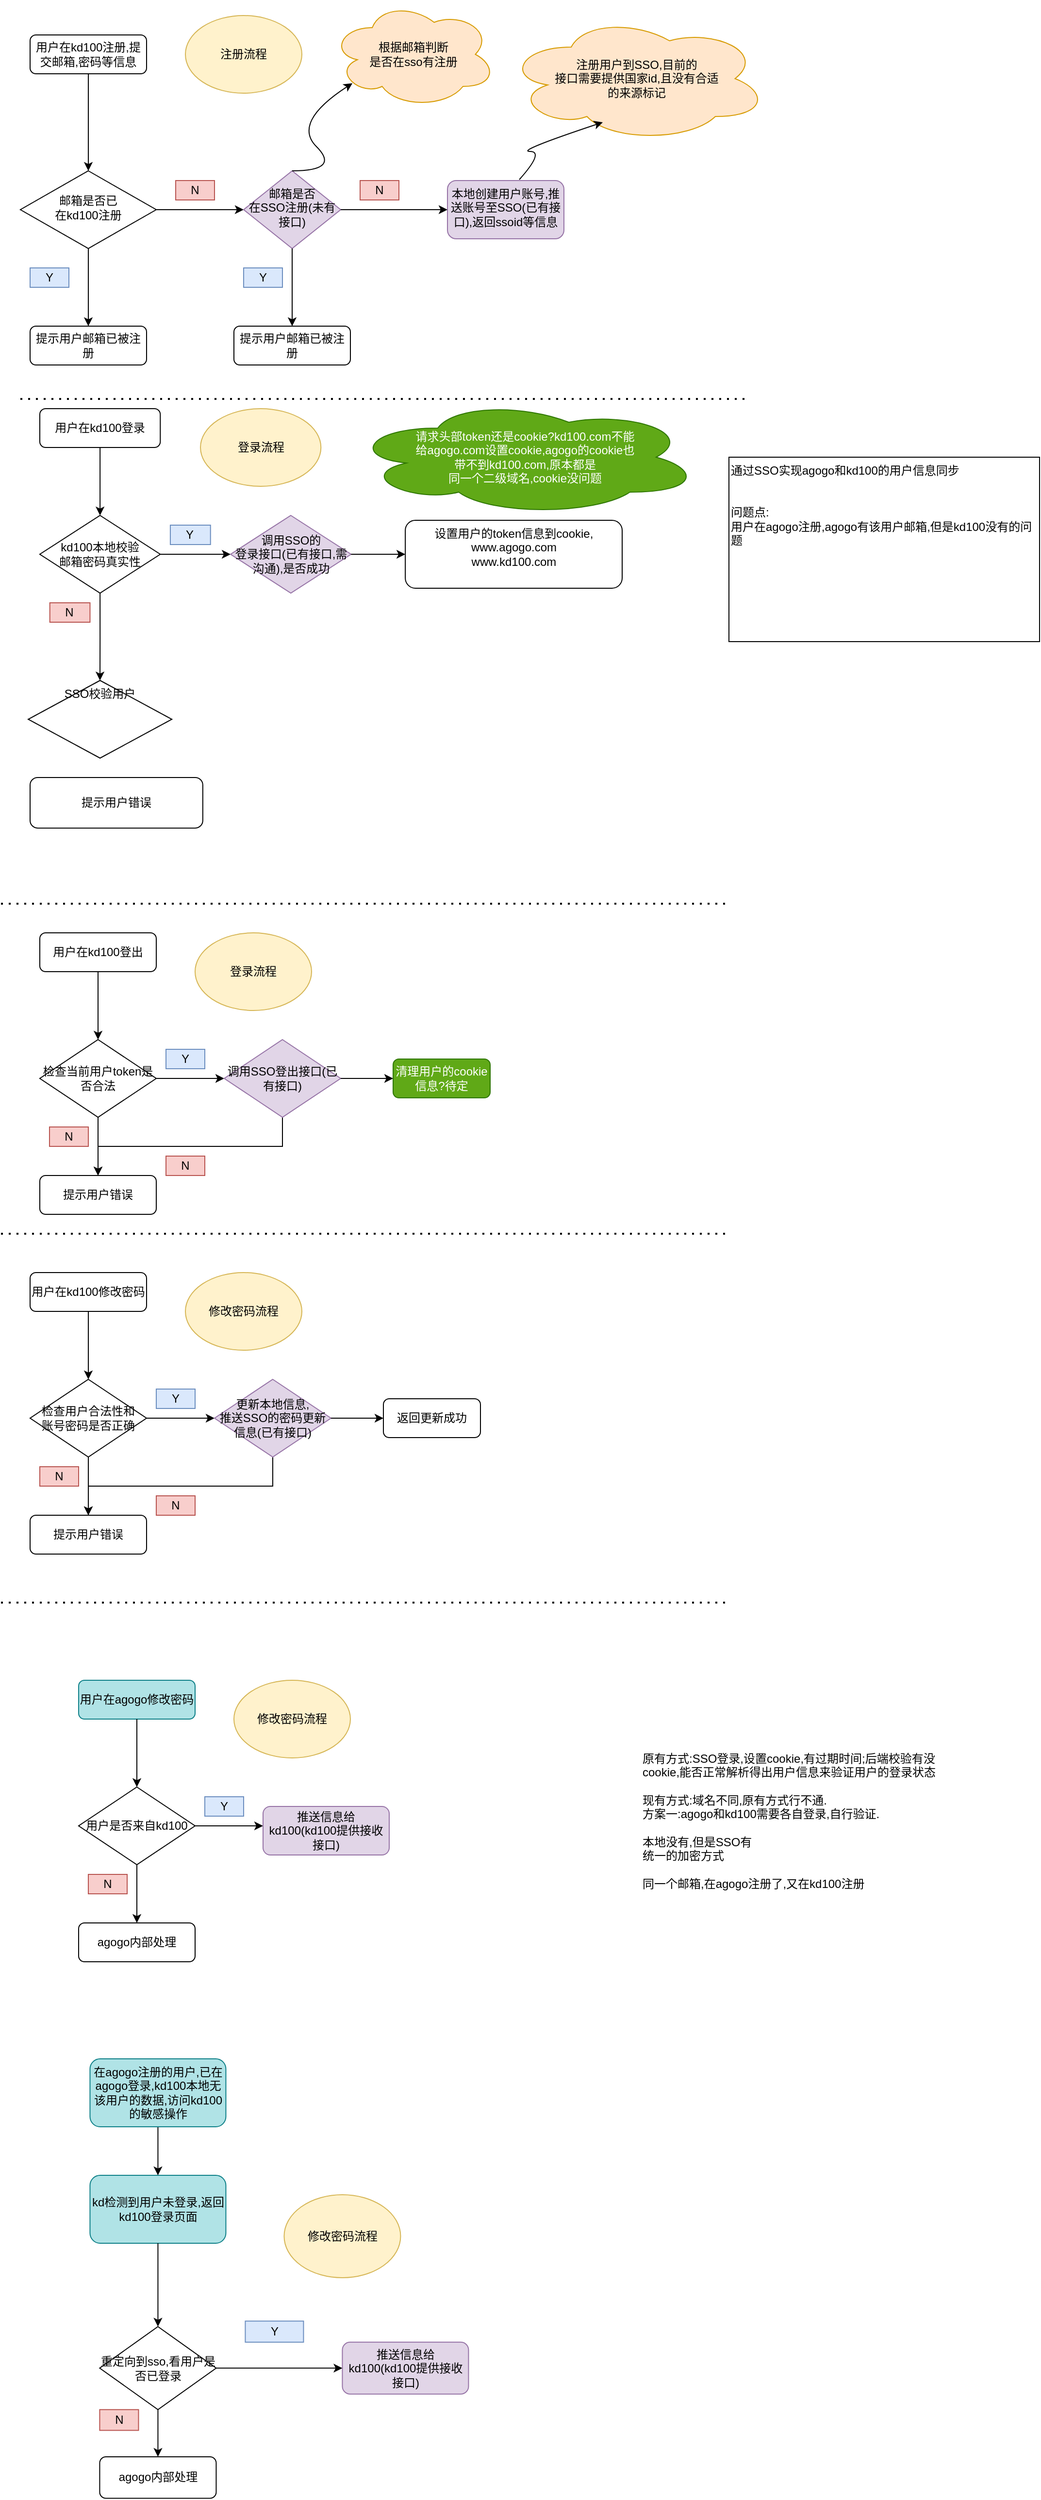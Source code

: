 <mxfile version="14.8.2" type="github">
  <diagram id="C5RBs43oDa-KdzZeNtuy" name="Page-1">
    <mxGraphModel dx="3076" dy="712" grid="1" gridSize="10" guides="1" tooltips="1" connect="1" arrows="1" fold="1" page="1" pageScale="1" pageWidth="1654" pageHeight="2336" math="0" shadow="0">
      <root>
        <mxCell id="WIyWlLk6GJQsqaUBKTNV-0" />
        <mxCell id="WIyWlLk6GJQsqaUBKTNV-1" parent="WIyWlLk6GJQsqaUBKTNV-0" />
        <mxCell id="yOSvcxgq4yjiT3QOHLfB-27" value="" style="group" vertex="1" connectable="0" parent="WIyWlLk6GJQsqaUBKTNV-1">
          <mxGeometry x="20" y="30" width="770" height="375" as="geometry" />
        </mxCell>
        <mxCell id="WIyWlLk6GJQsqaUBKTNV-3" value="用户在kd100注册,提交邮箱,密码等信息" style="rounded=1;whiteSpace=wrap;html=1;fontSize=12;glass=0;strokeWidth=1;shadow=0;" parent="yOSvcxgq4yjiT3QOHLfB-27" vertex="1">
          <mxGeometry x="10" y="35" width="120" height="40" as="geometry" />
        </mxCell>
        <mxCell id="SDEDhps1Sc0b50msGvVq-43" style="edgeStyle=orthogonalEdgeStyle;rounded=0;orthogonalLoop=1;jettySize=auto;html=1;exitX=1;exitY=0.5;exitDx=0;exitDy=0;entryX=0;entryY=0.5;entryDx=0;entryDy=0;" parent="yOSvcxgq4yjiT3QOHLfB-27" source="WIyWlLk6GJQsqaUBKTNV-6" edge="1">
          <mxGeometry relative="1" as="geometry">
            <mxPoint x="230" y="215.0" as="targetPoint" />
          </mxGeometry>
        </mxCell>
        <mxCell id="WIyWlLk6GJQsqaUBKTNV-6" value="&lt;div&gt;邮箱是否已&lt;/div&gt;&lt;div&gt;在kd100注册&lt;/div&gt;" style="rhombus;whiteSpace=wrap;html=1;shadow=0;fontFamily=Helvetica;fontSize=12;align=center;strokeWidth=1;spacing=6;spacingTop=-4;" parent="yOSvcxgq4yjiT3QOHLfB-27" vertex="1">
          <mxGeometry y="175" width="140" height="80" as="geometry" />
        </mxCell>
        <mxCell id="yOSvcxgq4yjiT3QOHLfB-1" style="edgeStyle=orthogonalEdgeStyle;rounded=0;orthogonalLoop=1;jettySize=auto;html=1;exitX=0.5;exitY=1;exitDx=0;exitDy=0;entryX=0.5;entryY=0;entryDx=0;entryDy=0;" edge="1" parent="yOSvcxgq4yjiT3QOHLfB-27" source="WIyWlLk6GJQsqaUBKTNV-3" target="WIyWlLk6GJQsqaUBKTNV-6">
          <mxGeometry relative="1" as="geometry" />
        </mxCell>
        <mxCell id="WIyWlLk6GJQsqaUBKTNV-10" value="&lt;div&gt;邮箱是否&lt;/div&gt;&lt;div&gt;在SSO注册(未有接口)&lt;/div&gt;" style="rhombus;whiteSpace=wrap;html=1;shadow=0;fontFamily=Helvetica;fontSize=12;align=center;strokeWidth=1;spacing=6;spacingTop=-4;fillColor=#e1d5e7;strokeColor=#9673a6;" parent="yOSvcxgq4yjiT3QOHLfB-27" vertex="1">
          <mxGeometry x="230" y="175" width="100" height="80" as="geometry" />
        </mxCell>
        <mxCell id="WIyWlLk6GJQsqaUBKTNV-11" value="提示用户邮箱已被注册" style="rounded=1;whiteSpace=wrap;html=1;fontSize=12;glass=0;strokeWidth=1;shadow=0;" parent="yOSvcxgq4yjiT3QOHLfB-27" vertex="1">
          <mxGeometry x="10" y="335" width="120" height="40" as="geometry" />
        </mxCell>
        <mxCell id="SDEDhps1Sc0b50msGvVq-42" style="edgeStyle=orthogonalEdgeStyle;rounded=0;orthogonalLoop=1;jettySize=auto;html=1;exitX=0.5;exitY=1;exitDx=0;exitDy=0;entryX=0.5;entryY=0;entryDx=0;entryDy=0;" parent="yOSvcxgq4yjiT3QOHLfB-27" source="WIyWlLk6GJQsqaUBKTNV-6" target="WIyWlLk6GJQsqaUBKTNV-11" edge="1">
          <mxGeometry relative="1" as="geometry" />
        </mxCell>
        <mxCell id="SDEDhps1Sc0b50msGvVq-44" value="Y" style="text;html=1;strokeColor=#6c8ebf;fillColor=#dae8fc;align=center;verticalAlign=middle;whiteSpace=wrap;rounded=0;" parent="yOSvcxgq4yjiT3QOHLfB-27" vertex="1">
          <mxGeometry x="10" y="275" width="40" height="20" as="geometry" />
        </mxCell>
        <mxCell id="SDEDhps1Sc0b50msGvVq-45" value="N" style="text;html=1;strokeColor=#b85450;fillColor=#f8cecc;align=center;verticalAlign=middle;whiteSpace=wrap;rounded=0;" parent="yOSvcxgq4yjiT3QOHLfB-27" vertex="1">
          <mxGeometry x="160" y="185" width="40" height="20" as="geometry" />
        </mxCell>
        <mxCell id="SDEDhps1Sc0b50msGvVq-47" value="提示用户邮箱已被注册" style="rounded=1;whiteSpace=wrap;html=1;fontSize=12;glass=0;strokeWidth=1;shadow=0;" parent="yOSvcxgq4yjiT3QOHLfB-27" vertex="1">
          <mxGeometry x="220" y="335" width="120" height="40" as="geometry" />
        </mxCell>
        <mxCell id="SDEDhps1Sc0b50msGvVq-48" style="edgeStyle=orthogonalEdgeStyle;rounded=0;orthogonalLoop=1;jettySize=auto;html=1;exitX=0.5;exitY=1;exitDx=0;exitDy=0;entryX=0.5;entryY=0;entryDx=0;entryDy=0;" parent="yOSvcxgq4yjiT3QOHLfB-27" source="WIyWlLk6GJQsqaUBKTNV-10" target="SDEDhps1Sc0b50msGvVq-47" edge="1">
          <mxGeometry relative="1" as="geometry" />
        </mxCell>
        <mxCell id="SDEDhps1Sc0b50msGvVq-49" value="Y" style="text;html=1;strokeColor=#6c8ebf;fillColor=#dae8fc;align=center;verticalAlign=middle;whiteSpace=wrap;rounded=0;" parent="yOSvcxgq4yjiT3QOHLfB-27" vertex="1">
          <mxGeometry x="230" y="275" width="40" height="20" as="geometry" />
        </mxCell>
        <mxCell id="SDEDhps1Sc0b50msGvVq-50" value="本地创建用户账号,推送账号至SSO(已有接口),返回ssoid等信息" style="rounded=1;whiteSpace=wrap;html=1;align=center;verticalAlign=top;fillColor=#e1d5e7;strokeColor=#9673a6;" parent="yOSvcxgq4yjiT3QOHLfB-27" vertex="1">
          <mxGeometry x="440" y="185" width="120" height="60" as="geometry" />
        </mxCell>
        <mxCell id="SDEDhps1Sc0b50msGvVq-51" style="edgeStyle=orthogonalEdgeStyle;rounded=0;orthogonalLoop=1;jettySize=auto;html=1;exitX=1;exitY=0.5;exitDx=0;exitDy=0;" parent="yOSvcxgq4yjiT3QOHLfB-27" source="WIyWlLk6GJQsqaUBKTNV-10" target="SDEDhps1Sc0b50msGvVq-50" edge="1">
          <mxGeometry relative="1" as="geometry" />
        </mxCell>
        <mxCell id="SDEDhps1Sc0b50msGvVq-52" value="N" style="text;html=1;strokeColor=#b85450;fillColor=#f8cecc;align=center;verticalAlign=middle;whiteSpace=wrap;rounded=0;" parent="yOSvcxgq4yjiT3QOHLfB-27" vertex="1">
          <mxGeometry x="350" y="185" width="40" height="20" as="geometry" />
        </mxCell>
        <mxCell id="yOSvcxgq4yjiT3QOHLfB-0" value="注册流程" style="ellipse;whiteSpace=wrap;html=1;fillColor=#fff2cc;strokeColor=#d6b656;" vertex="1" parent="yOSvcxgq4yjiT3QOHLfB-27">
          <mxGeometry x="170" y="15" width="120" height="80" as="geometry" />
        </mxCell>
        <mxCell id="yOSvcxgq4yjiT3QOHLfB-19" value="&lt;div&gt;根据邮箱判断&lt;/div&gt;&lt;div&gt;是否在sso有注册&lt;/div&gt;" style="ellipse;shape=cloud;whiteSpace=wrap;html=1;fillColor=#ffe6cc;strokeColor=#d79b00;" vertex="1" parent="yOSvcxgq4yjiT3QOHLfB-27">
          <mxGeometry x="320" width="170" height="110" as="geometry" />
        </mxCell>
        <mxCell id="yOSvcxgq4yjiT3QOHLfB-20" value="&lt;div align=&quot;center&quot;&gt;注册用户到SSO,目前的&lt;/div&gt;&lt;div align=&quot;center&quot;&gt;接口需要提供国家id,且没有合适&lt;/div&gt;&lt;div align=&quot;center&quot;&gt;的来源标记&lt;/div&gt;" style="ellipse;shape=cloud;whiteSpace=wrap;html=1;align=center;fillColor=#ffe6cc;strokeColor=#d79b00;" vertex="1" parent="yOSvcxgq4yjiT3QOHLfB-27">
          <mxGeometry x="500" y="15" width="270" height="130" as="geometry" />
        </mxCell>
        <mxCell id="yOSvcxgq4yjiT3QOHLfB-23" value="" style="curved=1;endArrow=classic;html=1;entryX=0.13;entryY=0.77;entryDx=0;entryDy=0;entryPerimeter=0;" edge="1" parent="yOSvcxgq4yjiT3QOHLfB-27" target="yOSvcxgq4yjiT3QOHLfB-19">
          <mxGeometry width="50" height="50" relative="1" as="geometry">
            <mxPoint x="280" y="175" as="sourcePoint" />
            <mxPoint x="330" y="125" as="targetPoint" />
            <Array as="points">
              <mxPoint x="330" y="175" />
              <mxPoint x="280" y="125" />
            </Array>
          </mxGeometry>
        </mxCell>
        <mxCell id="yOSvcxgq4yjiT3QOHLfB-24" value="" style="curved=1;endArrow=classic;html=1;exitX=0.617;exitY=-0.017;exitDx=0;exitDy=0;exitPerimeter=0;" edge="1" parent="yOSvcxgq4yjiT3QOHLfB-27" source="SDEDhps1Sc0b50msGvVq-50">
          <mxGeometry width="50" height="50" relative="1" as="geometry">
            <mxPoint x="510" y="205" as="sourcePoint" />
            <mxPoint x="600" y="125" as="targetPoint" />
            <Array as="points">
              <mxPoint x="540" y="155" />
              <mxPoint x="510" y="155" />
            </Array>
          </mxGeometry>
        </mxCell>
        <mxCell id="yOSvcxgq4yjiT3QOHLfB-28" value="" style="endArrow=none;dashed=1;html=1;dashPattern=1 3;strokeWidth=2;" edge="1" parent="WIyWlLk6GJQsqaUBKTNV-1">
          <mxGeometry width="50" height="50" relative="1" as="geometry">
            <mxPoint x="20" y="440" as="sourcePoint" />
            <mxPoint x="770" y="440" as="targetPoint" />
          </mxGeometry>
        </mxCell>
        <mxCell id="yOSvcxgq4yjiT3QOHLfB-29" value="" style="endArrow=none;dashed=1;html=1;dashPattern=1 3;strokeWidth=2;" edge="1" parent="WIyWlLk6GJQsqaUBKTNV-1">
          <mxGeometry width="50" height="50" relative="1" as="geometry">
            <mxPoint y="960" as="sourcePoint" />
            <mxPoint x="750" y="960" as="targetPoint" />
          </mxGeometry>
        </mxCell>
        <mxCell id="yOSvcxgq4yjiT3QOHLfB-30" value="" style="group" vertex="1" connectable="0" parent="WIyWlLk6GJQsqaUBKTNV-1">
          <mxGeometry x="40" y="990" width="464" height="290" as="geometry" />
        </mxCell>
        <mxCell id="yOSvcxgq4yjiT3QOHLfB-31" value="用户在kd100登出" style="rounded=1;whiteSpace=wrap;html=1;" vertex="1" parent="yOSvcxgq4yjiT3QOHLfB-30">
          <mxGeometry width="120" height="40" as="geometry" />
        </mxCell>
        <mxCell id="yOSvcxgq4yjiT3QOHLfB-32" style="edgeStyle=orthogonalEdgeStyle;rounded=0;orthogonalLoop=1;jettySize=auto;html=1;exitX=1;exitY=0.5;exitDx=0;exitDy=0;entryX=0;entryY=0.5;entryDx=0;entryDy=0;" edge="1" parent="yOSvcxgq4yjiT3QOHLfB-30" source="yOSvcxgq4yjiT3QOHLfB-33">
          <mxGeometry relative="1" as="geometry">
            <mxPoint x="190" y="150" as="targetPoint" />
          </mxGeometry>
        </mxCell>
        <mxCell id="yOSvcxgq4yjiT3QOHLfB-33" value="检查当前用户token是否合法" style="rhombus;whiteSpace=wrap;html=1;" vertex="1" parent="yOSvcxgq4yjiT3QOHLfB-30">
          <mxGeometry y="110" width="120" height="80" as="geometry" />
        </mxCell>
        <mxCell id="yOSvcxgq4yjiT3QOHLfB-34" style="edgeStyle=orthogonalEdgeStyle;rounded=0;orthogonalLoop=1;jettySize=auto;html=1;exitX=0.5;exitY=1;exitDx=0;exitDy=0;entryX=0.5;entryY=0;entryDx=0;entryDy=0;" edge="1" parent="yOSvcxgq4yjiT3QOHLfB-30" source="yOSvcxgq4yjiT3QOHLfB-31" target="yOSvcxgq4yjiT3QOHLfB-33">
          <mxGeometry relative="1" as="geometry" />
        </mxCell>
        <mxCell id="yOSvcxgq4yjiT3QOHLfB-35" value="提示用户错误" style="rounded=1;whiteSpace=wrap;html=1;" vertex="1" parent="yOSvcxgq4yjiT3QOHLfB-30">
          <mxGeometry y="250" width="120" height="40" as="geometry" />
        </mxCell>
        <mxCell id="yOSvcxgq4yjiT3QOHLfB-36" style="edgeStyle=orthogonalEdgeStyle;rounded=0;orthogonalLoop=1;jettySize=auto;html=1;exitX=0.5;exitY=1;exitDx=0;exitDy=0;entryX=0.5;entryY=0;entryDx=0;entryDy=0;" edge="1" parent="yOSvcxgq4yjiT3QOHLfB-30" source="yOSvcxgq4yjiT3QOHLfB-33" target="yOSvcxgq4yjiT3QOHLfB-35">
          <mxGeometry relative="1" as="geometry" />
        </mxCell>
        <mxCell id="yOSvcxgq4yjiT3QOHLfB-37" value="N" style="text;html=1;strokeColor=#b85450;fillColor=#f8cecc;align=center;verticalAlign=middle;whiteSpace=wrap;rounded=0;" vertex="1" parent="yOSvcxgq4yjiT3QOHLfB-30">
          <mxGeometry x="10" y="200" width="40" height="20" as="geometry" />
        </mxCell>
        <mxCell id="yOSvcxgq4yjiT3QOHLfB-38" value="Y" style="text;html=1;strokeColor=#6c8ebf;fillColor=#dae8fc;align=center;verticalAlign=middle;whiteSpace=wrap;rounded=0;" vertex="1" parent="yOSvcxgq4yjiT3QOHLfB-30">
          <mxGeometry x="130" y="120" width="40" height="20" as="geometry" />
        </mxCell>
        <mxCell id="yOSvcxgq4yjiT3QOHLfB-39" style="edgeStyle=orthogonalEdgeStyle;rounded=0;orthogonalLoop=1;jettySize=auto;html=1;exitX=0.5;exitY=1;exitDx=0;exitDy=0;entryX=0.5;entryY=0;entryDx=0;entryDy=0;" edge="1" parent="yOSvcxgq4yjiT3QOHLfB-30" source="yOSvcxgq4yjiT3QOHLfB-40" target="yOSvcxgq4yjiT3QOHLfB-35">
          <mxGeometry relative="1" as="geometry">
            <mxPoint x="60" y="240" as="targetPoint" />
          </mxGeometry>
        </mxCell>
        <mxCell id="yOSvcxgq4yjiT3QOHLfB-40" value="调用SSO登出接口(已有接口)" style="rhombus;whiteSpace=wrap;html=1;fillColor=#e1d5e7;strokeColor=#9673a6;" vertex="1" parent="yOSvcxgq4yjiT3QOHLfB-30">
          <mxGeometry x="190" y="110" width="120" height="80" as="geometry" />
        </mxCell>
        <mxCell id="yOSvcxgq4yjiT3QOHLfB-41" value="N" style="text;html=1;strokeColor=#b85450;fillColor=#f8cecc;align=center;verticalAlign=middle;whiteSpace=wrap;rounded=0;" vertex="1" parent="yOSvcxgq4yjiT3QOHLfB-30">
          <mxGeometry x="130" y="230" width="40" height="20" as="geometry" />
        </mxCell>
        <mxCell id="yOSvcxgq4yjiT3QOHLfB-42" value="清理用户的cookie信息?待定" style="rounded=1;whiteSpace=wrap;html=1;fillColor=#60a917;strokeColor=#2D7600;fontColor=#ffffff;" vertex="1" parent="yOSvcxgq4yjiT3QOHLfB-30">
          <mxGeometry x="364" y="130" width="100" height="40" as="geometry" />
        </mxCell>
        <mxCell id="yOSvcxgq4yjiT3QOHLfB-43" style="edgeStyle=orthogonalEdgeStyle;rounded=0;orthogonalLoop=1;jettySize=auto;html=1;exitX=1;exitY=0.5;exitDx=0;exitDy=0;entryX=0;entryY=0.5;entryDx=0;entryDy=0;" edge="1" parent="yOSvcxgq4yjiT3QOHLfB-30" source="yOSvcxgq4yjiT3QOHLfB-40" target="yOSvcxgq4yjiT3QOHLfB-42">
          <mxGeometry relative="1" as="geometry" />
        </mxCell>
        <mxCell id="yOSvcxgq4yjiT3QOHLfB-44" value="登录流程" style="ellipse;whiteSpace=wrap;html=1;fillColor=#fff2cc;strokeColor=#d6b656;" vertex="1" parent="yOSvcxgq4yjiT3QOHLfB-30">
          <mxGeometry x="160" width="120" height="80" as="geometry" />
        </mxCell>
        <mxCell id="yOSvcxgq4yjiT3QOHLfB-46" value="" style="group" vertex="1" connectable="0" parent="WIyWlLk6GJQsqaUBKTNV-1">
          <mxGeometry x="30" y="1340" width="464" height="290" as="geometry" />
        </mxCell>
        <mxCell id="yOSvcxgq4yjiT3QOHLfB-47" value="用户在kd100修改密码" style="rounded=1;whiteSpace=wrap;html=1;" vertex="1" parent="yOSvcxgq4yjiT3QOHLfB-46">
          <mxGeometry width="120" height="40" as="geometry" />
        </mxCell>
        <mxCell id="yOSvcxgq4yjiT3QOHLfB-48" style="edgeStyle=orthogonalEdgeStyle;rounded=0;orthogonalLoop=1;jettySize=auto;html=1;exitX=1;exitY=0.5;exitDx=0;exitDy=0;entryX=0;entryY=0.5;entryDx=0;entryDy=0;" edge="1" parent="yOSvcxgq4yjiT3QOHLfB-46" source="yOSvcxgq4yjiT3QOHLfB-49">
          <mxGeometry relative="1" as="geometry">
            <mxPoint x="190" y="150" as="targetPoint" />
          </mxGeometry>
        </mxCell>
        <mxCell id="yOSvcxgq4yjiT3QOHLfB-49" value="&lt;div&gt;检查用户合法性和&lt;/div&gt;&lt;div&gt;账号密码是否正确&lt;/div&gt;" style="rhombus;whiteSpace=wrap;html=1;" vertex="1" parent="yOSvcxgq4yjiT3QOHLfB-46">
          <mxGeometry y="110" width="120" height="80" as="geometry" />
        </mxCell>
        <mxCell id="yOSvcxgq4yjiT3QOHLfB-50" style="edgeStyle=orthogonalEdgeStyle;rounded=0;orthogonalLoop=1;jettySize=auto;html=1;exitX=0.5;exitY=1;exitDx=0;exitDy=0;entryX=0.5;entryY=0;entryDx=0;entryDy=0;" edge="1" parent="yOSvcxgq4yjiT3QOHLfB-46" source="yOSvcxgq4yjiT3QOHLfB-47" target="yOSvcxgq4yjiT3QOHLfB-49">
          <mxGeometry relative="1" as="geometry" />
        </mxCell>
        <mxCell id="yOSvcxgq4yjiT3QOHLfB-51" value="提示用户错误" style="rounded=1;whiteSpace=wrap;html=1;" vertex="1" parent="yOSvcxgq4yjiT3QOHLfB-46">
          <mxGeometry y="250" width="120" height="40" as="geometry" />
        </mxCell>
        <mxCell id="yOSvcxgq4yjiT3QOHLfB-52" style="edgeStyle=orthogonalEdgeStyle;rounded=0;orthogonalLoop=1;jettySize=auto;html=1;exitX=0.5;exitY=1;exitDx=0;exitDy=0;entryX=0.5;entryY=0;entryDx=0;entryDy=0;" edge="1" parent="yOSvcxgq4yjiT3QOHLfB-46" source="yOSvcxgq4yjiT3QOHLfB-49" target="yOSvcxgq4yjiT3QOHLfB-51">
          <mxGeometry relative="1" as="geometry" />
        </mxCell>
        <mxCell id="yOSvcxgq4yjiT3QOHLfB-53" value="N" style="text;html=1;strokeColor=#b85450;fillColor=#f8cecc;align=center;verticalAlign=middle;whiteSpace=wrap;rounded=0;" vertex="1" parent="yOSvcxgq4yjiT3QOHLfB-46">
          <mxGeometry x="10" y="200" width="40" height="20" as="geometry" />
        </mxCell>
        <mxCell id="yOSvcxgq4yjiT3QOHLfB-54" value="Y" style="text;html=1;strokeColor=#6c8ebf;fillColor=#dae8fc;align=center;verticalAlign=middle;whiteSpace=wrap;rounded=0;" vertex="1" parent="yOSvcxgq4yjiT3QOHLfB-46">
          <mxGeometry x="130" y="120" width="40" height="20" as="geometry" />
        </mxCell>
        <mxCell id="yOSvcxgq4yjiT3QOHLfB-55" style="edgeStyle=orthogonalEdgeStyle;rounded=0;orthogonalLoop=1;jettySize=auto;html=1;exitX=0.5;exitY=1;exitDx=0;exitDy=0;entryX=0.5;entryY=0;entryDx=0;entryDy=0;" edge="1" parent="yOSvcxgq4yjiT3QOHLfB-46" source="yOSvcxgq4yjiT3QOHLfB-56" target="yOSvcxgq4yjiT3QOHLfB-51">
          <mxGeometry relative="1" as="geometry">
            <mxPoint x="60" y="240" as="targetPoint" />
          </mxGeometry>
        </mxCell>
        <mxCell id="yOSvcxgq4yjiT3QOHLfB-56" value="&lt;div&gt;更新本地信息,&lt;/div&gt;&lt;div&gt;推送SSO的密码更新信息(已有接口)&lt;/div&gt;" style="rhombus;whiteSpace=wrap;html=1;fillColor=#e1d5e7;strokeColor=#9673a6;" vertex="1" parent="yOSvcxgq4yjiT3QOHLfB-46">
          <mxGeometry x="190" y="110" width="120" height="80" as="geometry" />
        </mxCell>
        <mxCell id="yOSvcxgq4yjiT3QOHLfB-57" value="N" style="text;html=1;strokeColor=#b85450;fillColor=#f8cecc;align=center;verticalAlign=middle;whiteSpace=wrap;rounded=0;" vertex="1" parent="yOSvcxgq4yjiT3QOHLfB-46">
          <mxGeometry x="130" y="230" width="40" height="20" as="geometry" />
        </mxCell>
        <mxCell id="yOSvcxgq4yjiT3QOHLfB-58" value="返回更新成功" style="rounded=1;whiteSpace=wrap;html=1;" vertex="1" parent="yOSvcxgq4yjiT3QOHLfB-46">
          <mxGeometry x="364" y="130" width="100" height="40" as="geometry" />
        </mxCell>
        <mxCell id="yOSvcxgq4yjiT3QOHLfB-59" style="edgeStyle=orthogonalEdgeStyle;rounded=0;orthogonalLoop=1;jettySize=auto;html=1;exitX=1;exitY=0.5;exitDx=0;exitDy=0;entryX=0;entryY=0.5;entryDx=0;entryDy=0;" edge="1" parent="yOSvcxgq4yjiT3QOHLfB-46" source="yOSvcxgq4yjiT3QOHLfB-56" target="yOSvcxgq4yjiT3QOHLfB-58">
          <mxGeometry relative="1" as="geometry" />
        </mxCell>
        <mxCell id="yOSvcxgq4yjiT3QOHLfB-60" value="修改密码流程" style="ellipse;whiteSpace=wrap;html=1;fillColor=#fff2cc;strokeColor=#d6b656;" vertex="1" parent="yOSvcxgq4yjiT3QOHLfB-46">
          <mxGeometry x="160" width="120" height="80" as="geometry" />
        </mxCell>
        <mxCell id="yOSvcxgq4yjiT3QOHLfB-76" value="" style="endArrow=none;dashed=1;html=1;dashPattern=1 3;strokeWidth=2;" edge="1" parent="WIyWlLk6GJQsqaUBKTNV-1">
          <mxGeometry width="50" height="50" relative="1" as="geometry">
            <mxPoint y="1300" as="sourcePoint" />
            <mxPoint x="750" y="1300" as="targetPoint" />
          </mxGeometry>
        </mxCell>
        <mxCell id="yOSvcxgq4yjiT3QOHLfB-77" value="" style="endArrow=none;dashed=1;html=1;dashPattern=1 3;strokeWidth=2;" edge="1" parent="WIyWlLk6GJQsqaUBKTNV-1">
          <mxGeometry width="50" height="50" relative="1" as="geometry">
            <mxPoint y="1680" as="sourcePoint" />
            <mxPoint x="750" y="1680" as="targetPoint" />
          </mxGeometry>
        </mxCell>
        <mxCell id="yOSvcxgq4yjiT3QOHLfB-78" value="" style="group" vertex="1" connectable="0" parent="WIyWlLk6GJQsqaUBKTNV-1">
          <mxGeometry x="80" y="1760" width="320" height="290" as="geometry" />
        </mxCell>
        <mxCell id="yOSvcxgq4yjiT3QOHLfB-62" value="用户在agogo修改密码" style="rounded=1;whiteSpace=wrap;html=1;fillColor=#b0e3e6;strokeColor=#0e8088;" vertex="1" parent="yOSvcxgq4yjiT3QOHLfB-78">
          <mxGeometry width="120" height="40" as="geometry" />
        </mxCell>
        <mxCell id="yOSvcxgq4yjiT3QOHLfB-63" style="edgeStyle=orthogonalEdgeStyle;rounded=0;orthogonalLoop=1;jettySize=auto;html=1;exitX=1;exitY=0.5;exitDx=0;exitDy=0;entryX=0;entryY=0.5;entryDx=0;entryDy=0;" edge="1" parent="yOSvcxgq4yjiT3QOHLfB-78" source="yOSvcxgq4yjiT3QOHLfB-64">
          <mxGeometry as="geometry">
            <mxPoint x="190" y="150" as="targetPoint" />
          </mxGeometry>
        </mxCell>
        <mxCell id="yOSvcxgq4yjiT3QOHLfB-64" value="&lt;div&gt;用户是否来自kd100&lt;br&gt;&lt;/div&gt;" style="rhombus;whiteSpace=wrap;html=1;" vertex="1" parent="yOSvcxgq4yjiT3QOHLfB-78">
          <mxGeometry y="110" width="120" height="80" as="geometry" />
        </mxCell>
        <mxCell id="yOSvcxgq4yjiT3QOHLfB-65" style="edgeStyle=orthogonalEdgeStyle;rounded=0;orthogonalLoop=1;jettySize=auto;html=1;exitX=0.5;exitY=1;exitDx=0;exitDy=0;entryX=0.5;entryY=0;entryDx=0;entryDy=0;" edge="1" parent="yOSvcxgq4yjiT3QOHLfB-78" source="yOSvcxgq4yjiT3QOHLfB-62" target="yOSvcxgq4yjiT3QOHLfB-64">
          <mxGeometry as="geometry" />
        </mxCell>
        <mxCell id="yOSvcxgq4yjiT3QOHLfB-66" value="agogo内部处理" style="rounded=1;whiteSpace=wrap;html=1;" vertex="1" parent="yOSvcxgq4yjiT3QOHLfB-78">
          <mxGeometry y="250" width="120" height="40" as="geometry" />
        </mxCell>
        <mxCell id="yOSvcxgq4yjiT3QOHLfB-67" style="edgeStyle=orthogonalEdgeStyle;rounded=0;orthogonalLoop=1;jettySize=auto;html=1;exitX=0.5;exitY=1;exitDx=0;exitDy=0;entryX=0.5;entryY=0;entryDx=0;entryDy=0;" edge="1" parent="yOSvcxgq4yjiT3QOHLfB-78" source="yOSvcxgq4yjiT3QOHLfB-64" target="yOSvcxgq4yjiT3QOHLfB-66">
          <mxGeometry as="geometry" />
        </mxCell>
        <mxCell id="yOSvcxgq4yjiT3QOHLfB-68" value="N" style="text;html=1;strokeColor=#b85450;fillColor=#f8cecc;align=center;verticalAlign=middle;whiteSpace=wrap;rounded=0;" vertex="1" parent="yOSvcxgq4yjiT3QOHLfB-78">
          <mxGeometry x="10" y="200" width="40" height="20" as="geometry" />
        </mxCell>
        <mxCell id="yOSvcxgq4yjiT3QOHLfB-69" value="Y" style="text;html=1;strokeColor=#6c8ebf;fillColor=#dae8fc;align=center;verticalAlign=middle;whiteSpace=wrap;rounded=0;" vertex="1" parent="yOSvcxgq4yjiT3QOHLfB-78">
          <mxGeometry x="130" y="120" width="40" height="20" as="geometry" />
        </mxCell>
        <mxCell id="yOSvcxgq4yjiT3QOHLfB-73" value="推送信息给kd100(kd100提供接收接口)" style="rounded=1;whiteSpace=wrap;html=1;fillColor=#e1d5e7;strokeColor=#9673a6;" vertex="1" parent="yOSvcxgq4yjiT3QOHLfB-78">
          <mxGeometry x="190" y="130" width="130" height="50" as="geometry" />
        </mxCell>
        <mxCell id="yOSvcxgq4yjiT3QOHLfB-75" value="修改密码流程" style="ellipse;whiteSpace=wrap;html=1;fillColor=#fff2cc;strokeColor=#d6b656;" vertex="1" parent="yOSvcxgq4yjiT3QOHLfB-78">
          <mxGeometry x="160" width="120" height="80" as="geometry" />
        </mxCell>
        <mxCell id="yOSvcxgq4yjiT3QOHLfB-92" value="&lt;div align=&quot;left&quot;&gt;原有方式:SSO登录,设置cookie,有过期时间;后端校验有没cookie,能否正常解析得出用户信息来验证用户的登录状态&lt;br&gt;&lt;/div&gt;&lt;div align=&quot;left&quot;&gt;&lt;br&gt;&lt;/div&gt;&lt;div align=&quot;left&quot;&gt;现有方式:域名不同,原有方式行不通.&lt;/div&gt;&lt;div align=&quot;left&quot;&gt;方案一:agogo和kd100需要各自登录,自行验证.&lt;br&gt;&lt;/div&gt;&lt;div align=&quot;left&quot;&gt;&lt;br&gt;&lt;/div&gt;&lt;div align=&quot;left&quot;&gt;本地没有,但是SSO有&lt;/div&gt;&lt;div align=&quot;left&quot;&gt;统一的加密方式&lt;/div&gt;&lt;div align=&quot;left&quot;&gt;&lt;br&gt;&lt;/div&gt;&lt;div align=&quot;left&quot;&gt;同一个邮箱,在agogo注册了,又在kd100注册&lt;br&gt;&lt;/div&gt;" style="text;html=1;strokeColor=none;fillColor=none;align=center;verticalAlign=middle;whiteSpace=wrap;rounded=0;" vertex="1" parent="WIyWlLk6GJQsqaUBKTNV-1">
          <mxGeometry x="660" y="1780" width="335" height="250" as="geometry" />
        </mxCell>
        <mxCell id="yOSvcxgq4yjiT3QOHLfB-95" value="" style="group" vertex="1" connectable="0" parent="WIyWlLk6GJQsqaUBKTNV-1">
          <mxGeometry x="91.72" y="2150" width="390" height="452.76" as="geometry" />
        </mxCell>
        <mxCell id="yOSvcxgq4yjiT3QOHLfB-80" value="kd检测到用户未登录,返回kd100登录页面" style="rounded=1;whiteSpace=wrap;html=1;fillColor=#b0e3e6;strokeColor=#0e8088;" vertex="1" parent="yOSvcxgq4yjiT3QOHLfB-95">
          <mxGeometry y="120" width="140" height="70" as="geometry" />
        </mxCell>
        <mxCell id="yOSvcxgq4yjiT3QOHLfB-82" value="重定向到sso,看用户是否已登录" style="rhombus;whiteSpace=wrap;html=1;" vertex="1" parent="yOSvcxgq4yjiT3QOHLfB-95">
          <mxGeometry x="10" y="275.866" width="120" height="85.517" as="geometry" />
        </mxCell>
        <mxCell id="yOSvcxgq4yjiT3QOHLfB-83" style="edgeStyle=orthogonalEdgeStyle;rounded=0;orthogonalLoop=1;jettySize=auto;html=1;exitX=0.5;exitY=1;exitDx=0;exitDy=0;entryX=0.5;entryY=0;entryDx=0;entryDy=0;" edge="1" parent="yOSvcxgq4yjiT3QOHLfB-95" source="yOSvcxgq4yjiT3QOHLfB-80" target="yOSvcxgq4yjiT3QOHLfB-82">
          <mxGeometry y="120" as="geometry" />
        </mxCell>
        <mxCell id="yOSvcxgq4yjiT3QOHLfB-84" value="agogo内部处理" style="rounded=1;whiteSpace=wrap;html=1;" vertex="1" parent="yOSvcxgq4yjiT3QOHLfB-95">
          <mxGeometry x="10" y="410.001" width="120" height="42.759" as="geometry" />
        </mxCell>
        <mxCell id="yOSvcxgq4yjiT3QOHLfB-85" style="edgeStyle=orthogonalEdgeStyle;rounded=0;orthogonalLoop=1;jettySize=auto;html=1;exitX=0.5;exitY=1;exitDx=0;exitDy=0;entryX=0.5;entryY=0;entryDx=0;entryDy=0;" edge="1" parent="yOSvcxgq4yjiT3QOHLfB-95" source="yOSvcxgq4yjiT3QOHLfB-82" target="yOSvcxgq4yjiT3QOHLfB-84">
          <mxGeometry y="120" as="geometry" />
        </mxCell>
        <mxCell id="yOSvcxgq4yjiT3QOHLfB-86" value="N" style="text;html=1;strokeColor=#b85450;fillColor=#f8cecc;align=center;verticalAlign=middle;whiteSpace=wrap;rounded=0;" vertex="1" parent="yOSvcxgq4yjiT3QOHLfB-95">
          <mxGeometry x="10" y="361.383" width="40" height="21.379" as="geometry" />
        </mxCell>
        <mxCell id="yOSvcxgq4yjiT3QOHLfB-87" value="Y" style="text;html=1;strokeColor=#6c8ebf;fillColor=#dae8fc;align=center;verticalAlign=middle;whiteSpace=wrap;rounded=0;" vertex="1" parent="yOSvcxgq4yjiT3QOHLfB-95">
          <mxGeometry x="160" y="270.19" width="60" height="21.72" as="geometry" />
        </mxCell>
        <mxCell id="yOSvcxgq4yjiT3QOHLfB-88" value="推送信息给kd100(kd100提供接收接口)" style="rounded=1;whiteSpace=wrap;html=1;fillColor=#e1d5e7;strokeColor=#9673a6;" vertex="1" parent="yOSvcxgq4yjiT3QOHLfB-95">
          <mxGeometry x="260" y="291.906" width="130" height="53.448" as="geometry" />
        </mxCell>
        <mxCell id="yOSvcxgq4yjiT3QOHLfB-91" style="edgeStyle=orthogonalEdgeStyle;rounded=0;orthogonalLoop=1;jettySize=auto;html=1;exitX=1;exitY=0.5;exitDx=0;exitDy=0;entryX=0;entryY=0.5;entryDx=0;entryDy=0;" edge="1" parent="yOSvcxgq4yjiT3QOHLfB-95" source="yOSvcxgq4yjiT3QOHLfB-82" target="yOSvcxgq4yjiT3QOHLfB-88">
          <mxGeometry relative="1" as="geometry" />
        </mxCell>
        <mxCell id="yOSvcxgq4yjiT3QOHLfB-89" value="修改密码流程" style="ellipse;whiteSpace=wrap;html=1;fillColor=#fff2cc;strokeColor=#d6b656;" vertex="1" parent="yOSvcxgq4yjiT3QOHLfB-95">
          <mxGeometry x="200" y="140" width="120" height="85.517" as="geometry" />
        </mxCell>
        <mxCell id="yOSvcxgq4yjiT3QOHLfB-94" style="edgeStyle=orthogonalEdgeStyle;rounded=0;orthogonalLoop=1;jettySize=auto;html=1;exitX=0.5;exitY=1;exitDx=0;exitDy=0;entryX=0.5;entryY=0;entryDx=0;entryDy=0;" edge="1" parent="yOSvcxgq4yjiT3QOHLfB-95" source="yOSvcxgq4yjiT3QOHLfB-93" target="yOSvcxgq4yjiT3QOHLfB-80">
          <mxGeometry relative="1" as="geometry" />
        </mxCell>
        <mxCell id="yOSvcxgq4yjiT3QOHLfB-93" value="在agogo注册的用户,已在agogo登录,kd100本地无该用户的数据,访问kd100的敏感操作" style="rounded=1;whiteSpace=wrap;html=1;fillColor=#b0e3e6;strokeColor=#0e8088;" vertex="1" parent="yOSvcxgq4yjiT3QOHLfB-95">
          <mxGeometry width="140" height="70" as="geometry" />
        </mxCell>
        <mxCell id="yOSvcxgq4yjiT3QOHLfB-98" value="&lt;div&gt;通过SSO实现agogo和kd100的用户信息同步&lt;br&gt;&lt;/div&gt;&lt;div&gt;&lt;br&gt;&lt;/div&gt;&lt;div&gt;&lt;br&gt;&lt;/div&gt;&lt;div&gt;问题点:&lt;/div&gt;&lt;div&gt;用户在agogo注册,agogo有该用户邮箱,但是kd100没有的问题&lt;br&gt;&lt;/div&gt;" style="rounded=0;whiteSpace=wrap;html=1;verticalAlign=top;align=left;" vertex="1" parent="WIyWlLk6GJQsqaUBKTNV-1">
          <mxGeometry x="750" y="500" width="320" height="190" as="geometry" />
        </mxCell>
        <mxCell id="yOSvcxgq4yjiT3QOHLfB-2" value="用户在kd100登录" style="rounded=1;whiteSpace=wrap;html=1;" vertex="1" parent="WIyWlLk6GJQsqaUBKTNV-1">
          <mxGeometry x="40" y="450" width="124.138" height="40" as="geometry" />
        </mxCell>
        <mxCell id="yOSvcxgq4yjiT3QOHLfB-7" style="edgeStyle=orthogonalEdgeStyle;rounded=0;orthogonalLoop=1;jettySize=auto;html=1;exitX=1;exitY=0.5;exitDx=0;exitDy=0;entryX=0;entryY=0.5;entryDx=0;entryDy=0;" edge="1" parent="WIyWlLk6GJQsqaUBKTNV-1" source="yOSvcxgq4yjiT3QOHLfB-3">
          <mxGeometry x="40" y="450" as="geometry">
            <mxPoint x="236.552" y="600" as="targetPoint" />
          </mxGeometry>
        </mxCell>
        <mxCell id="yOSvcxgq4yjiT3QOHLfB-3" value="&lt;div&gt;kd100本地校验&lt;/div&gt;&lt;div&gt;邮箱密码真实性&lt;/div&gt;" style="rhombus;whiteSpace=wrap;html=1;" vertex="1" parent="WIyWlLk6GJQsqaUBKTNV-1">
          <mxGeometry x="40" y="560" width="124.138" height="80" as="geometry" />
        </mxCell>
        <mxCell id="yOSvcxgq4yjiT3QOHLfB-4" style="edgeStyle=orthogonalEdgeStyle;rounded=0;orthogonalLoop=1;jettySize=auto;html=1;exitX=0.5;exitY=1;exitDx=0;exitDy=0;entryX=0.5;entryY=0;entryDx=0;entryDy=0;" edge="1" parent="WIyWlLk6GJQsqaUBKTNV-1" source="yOSvcxgq4yjiT3QOHLfB-2" target="yOSvcxgq4yjiT3QOHLfB-3">
          <mxGeometry x="40" y="450" as="geometry" />
        </mxCell>
        <mxCell id="yOSvcxgq4yjiT3QOHLfB-5" value="提示用户错误" style="rounded=1;whiteSpace=wrap;html=1;direction=south;" vertex="1" parent="WIyWlLk6GJQsqaUBKTNV-1">
          <mxGeometry x="30.0" y="830" width="177.93" height="52.07" as="geometry" />
        </mxCell>
        <mxCell id="yOSvcxgq4yjiT3QOHLfB-8" style="edgeStyle=orthogonalEdgeStyle;rounded=0;orthogonalLoop=1;jettySize=auto;html=1;exitX=0.5;exitY=1;exitDx=0;exitDy=0;" edge="1" parent="WIyWlLk6GJQsqaUBKTNV-1" source="yOSvcxgq4yjiT3QOHLfB-3">
          <mxGeometry x="40" y="450" as="geometry">
            <mxPoint x="102" y="730" as="targetPoint" />
          </mxGeometry>
        </mxCell>
        <mxCell id="yOSvcxgq4yjiT3QOHLfB-11" value="N" style="text;html=1;strokeColor=#b85450;fillColor=#f8cecc;align=center;verticalAlign=middle;whiteSpace=wrap;rounded=0;" vertex="1" parent="WIyWlLk6GJQsqaUBKTNV-1">
          <mxGeometry x="50.345" y="650" width="41.379" height="20" as="geometry" />
        </mxCell>
        <mxCell id="yOSvcxgq4yjiT3QOHLfB-12" value="Y" style="text;html=1;strokeColor=#6c8ebf;fillColor=#dae8fc;align=center;verticalAlign=middle;whiteSpace=wrap;rounded=0;" vertex="1" parent="WIyWlLk6GJQsqaUBKTNV-1">
          <mxGeometry x="174.483" y="570" width="41.379" height="20" as="geometry" />
        </mxCell>
        <mxCell id="yOSvcxgq4yjiT3QOHLfB-13" value="&lt;div&gt;调用SSO的&lt;/div&gt;&lt;div&gt;登录接口(已有接口,需沟通),是否成功&lt;/div&gt;" style="rhombus;whiteSpace=wrap;html=1;fillColor=#e1d5e7;strokeColor=#9673a6;" vertex="1" parent="WIyWlLk6GJQsqaUBKTNV-1">
          <mxGeometry x="236.552" y="560" width="124.138" height="80" as="geometry" />
        </mxCell>
        <mxCell id="yOSvcxgq4yjiT3QOHLfB-17" value="&lt;div align=&quot;center&quot;&gt;设置用户的token信息到cookie,&lt;/div&gt;&lt;div align=&quot;center&quot;&gt;www.agogo.com&lt;/div&gt;&lt;div align=&quot;center&quot;&gt;www.kd100.com&lt;/div&gt;&lt;div align=&quot;center&quot;&gt;&lt;br&gt;&lt;/div&gt;" style="rounded=1;whiteSpace=wrap;html=1;align=center;verticalAlign=middle;" vertex="1" parent="WIyWlLk6GJQsqaUBKTNV-1">
          <mxGeometry x="416.552" y="565" width="223.448" height="70" as="geometry" />
        </mxCell>
        <mxCell id="yOSvcxgq4yjiT3QOHLfB-18" style="edgeStyle=orthogonalEdgeStyle;rounded=0;orthogonalLoop=1;jettySize=auto;html=1;exitX=1;exitY=0.5;exitDx=0;exitDy=0;entryX=0;entryY=0.5;entryDx=0;entryDy=0;" edge="1" parent="WIyWlLk6GJQsqaUBKTNV-1" source="yOSvcxgq4yjiT3QOHLfB-13" target="yOSvcxgq4yjiT3QOHLfB-17">
          <mxGeometry x="40" y="450" as="geometry" />
        </mxCell>
        <mxCell id="yOSvcxgq4yjiT3QOHLfB-25" value="登录流程" style="ellipse;whiteSpace=wrap;html=1;fillColor=#fff2cc;strokeColor=#d6b656;" vertex="1" parent="WIyWlLk6GJQsqaUBKTNV-1">
          <mxGeometry x="205.517" y="450" width="124.138" height="80" as="geometry" />
        </mxCell>
        <mxCell id="yOSvcxgq4yjiT3QOHLfB-45" value="&lt;div&gt;请求头部token还是cookie?kd100.com不能&lt;/div&gt;&lt;div&gt;给agogo.com设置cookie,agogo的cookie也&lt;/div&gt;&lt;div&gt;带不到kd100.com,原本都是&lt;/div&gt;&lt;div&gt;同一个二级域名,cookie没问题&lt;/div&gt;" style="ellipse;shape=cloud;whiteSpace=wrap;html=1;verticalAlign=middle;fillColor=#60a917;strokeColor=#2D7600;fontColor=#ffffff;" vertex="1" parent="WIyWlLk6GJQsqaUBKTNV-1">
          <mxGeometry x="360" y="440" width="360" height="120" as="geometry" />
        </mxCell>
        <mxCell id="yOSvcxgq4yjiT3QOHLfB-103" value="SSO校验用户" style="rhombus;whiteSpace=wrap;html=1;align=center;verticalAlign=top;" vertex="1" parent="WIyWlLk6GJQsqaUBKTNV-1">
          <mxGeometry x="28.07" y="730" width="148" height="80" as="geometry" />
        </mxCell>
      </root>
    </mxGraphModel>
  </diagram>
</mxfile>
